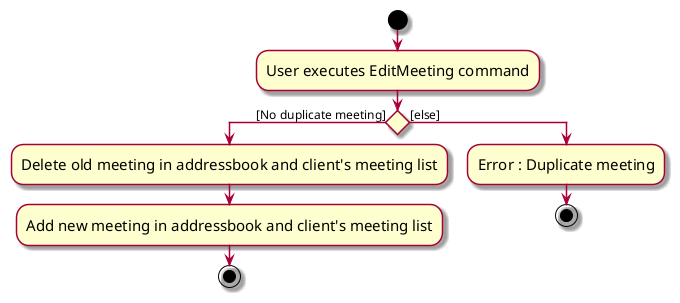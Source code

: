 @startuml
skin rose
skinparam ActivityFontSize 15
skinparam ArrowFontSize 12
start
:User executes EditMeeting command;

'Since the beta syntax does not support placing the condition outside the
'diamond we place it as the true branch instead.

if () then ([No duplicate meeting])
    :Delete old meeting in addressbook and client's meeting list;
    :Add new meeting in addressbook and client's meeting list;
    stop
else ([else])
    :Error : Duplicate meeting;
    stop
endif
@enduml
